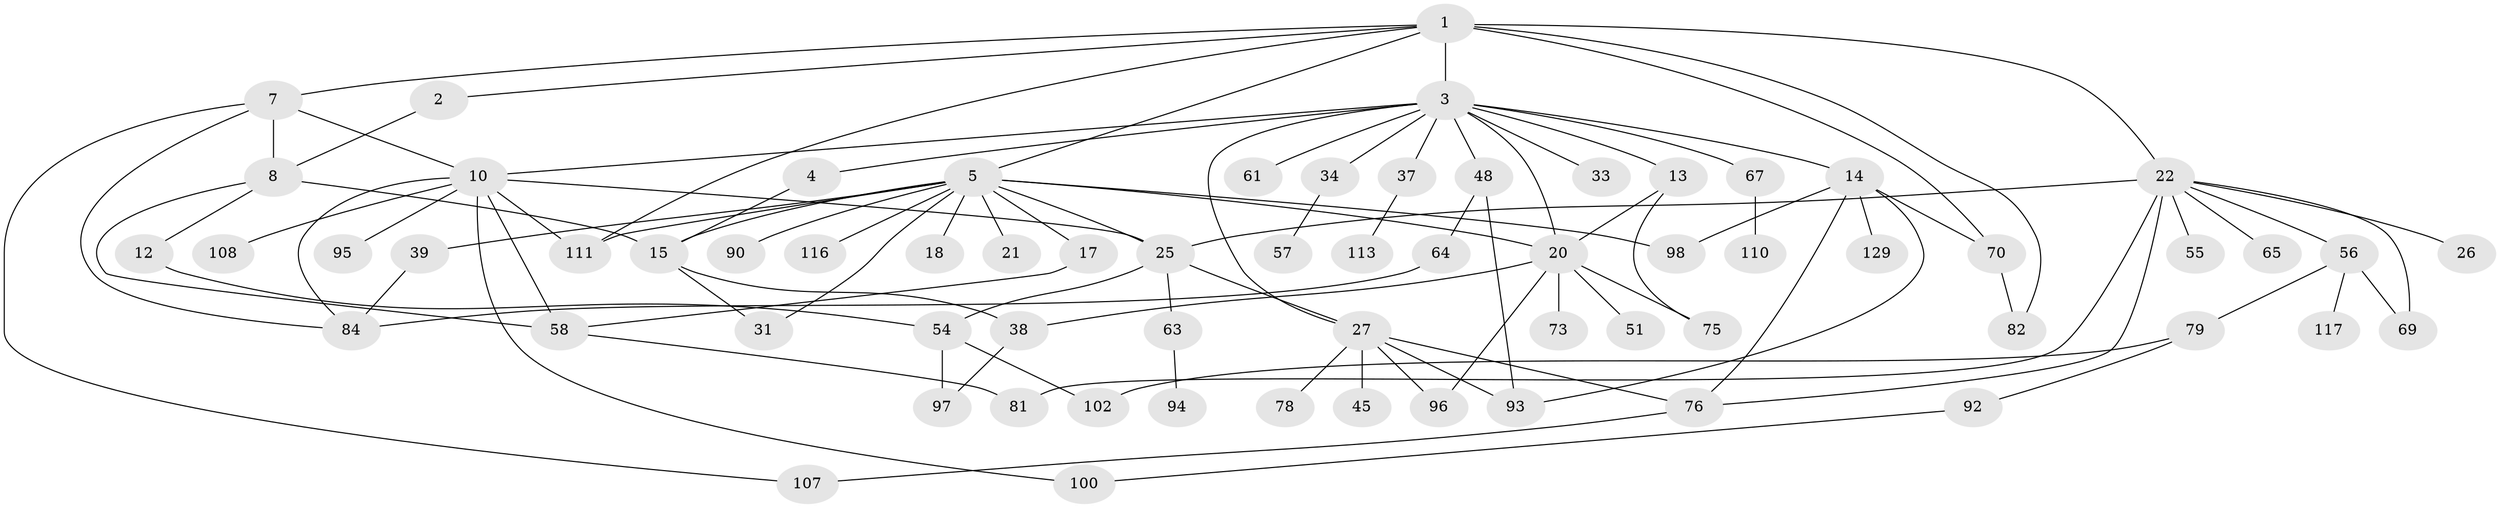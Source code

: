 // original degree distribution, {9: 0.007407407407407408, 2: 0.35555555555555557, 8: 0.014814814814814815, 3: 0.2074074074074074, 4: 0.07407407407407407, 5: 0.06666666666666667, 1: 0.2518518518518518, 6: 0.022222222222222223}
// Generated by graph-tools (version 1.1) at 2025/13/03/09/25 04:13:35]
// undirected, 67 vertices, 100 edges
graph export_dot {
graph [start="1"]
  node [color=gray90,style=filled];
  1;
  2;
  3 [super="+29+41+35+23"];
  4 [super="+53"];
  5 [super="+9+6"];
  7;
  8 [super="+91"];
  10 [super="+32+16"];
  12 [super="+118"];
  13;
  14 [super="+40+103"];
  15 [super="+19"];
  17 [super="+80"];
  18;
  20 [super="+68+42+60+43"];
  21;
  22 [super="+114+24"];
  25 [super="+47"];
  26;
  27 [super="+30+104"];
  31;
  33;
  34;
  37 [super="+101"];
  38 [super="+50+59+87"];
  39;
  45;
  48 [super="+52+71"];
  51 [super="+62"];
  54 [super="+135"];
  55;
  56 [super="+72"];
  57;
  58 [super="+77+83"];
  61;
  63;
  64 [super="+105+99"];
  65;
  67;
  69;
  70 [super="+109"];
  73;
  75;
  76 [super="+133+128"];
  78;
  79;
  81;
  82;
  84 [super="+106+85"];
  90;
  92;
  93;
  94;
  95;
  96;
  97;
  98;
  100 [super="+125"];
  102;
  107;
  108 [super="+127"];
  110 [super="+119"];
  111 [super="+115+134"];
  113;
  116;
  117;
  129;
  1 -- 2;
  1 -- 3;
  1 -- 5;
  1 -- 7;
  1 -- 22 [weight=2];
  1 -- 70;
  1 -- 82;
  1 -- 111;
  2 -- 8;
  3 -- 4;
  3 -- 13;
  3 -- 14;
  3 -- 33;
  3 -- 34;
  3 -- 67;
  3 -- 37;
  3 -- 61;
  3 -- 48;
  3 -- 10;
  3 -- 27;
  3 -- 20;
  4 -- 15;
  5 -- 15;
  5 -- 17;
  5 -- 20 [weight=2];
  5 -- 21;
  5 -- 39;
  5 -- 98;
  5 -- 116;
  5 -- 90;
  5 -- 18;
  5 -- 25;
  5 -- 111;
  5 -- 31;
  7 -- 8;
  7 -- 10;
  7 -- 107;
  7 -- 84;
  8 -- 12;
  8 -- 58;
  8 -- 15;
  10 -- 58;
  10 -- 100;
  10 -- 108;
  10 -- 111;
  10 -- 84;
  10 -- 95;
  10 -- 25;
  12 -- 54;
  13 -- 75;
  13 -- 20;
  14 -- 129;
  14 -- 98;
  14 -- 93;
  14 -- 76;
  14 -- 70;
  15 -- 38;
  15 -- 31;
  17 -- 58;
  20 -- 75;
  20 -- 96;
  20 -- 51;
  20 -- 38;
  20 -- 73;
  22 -- 81;
  22 -- 65;
  22 -- 69;
  22 -- 76;
  22 -- 55;
  22 -- 56;
  22 -- 25;
  22 -- 26;
  25 -- 54;
  25 -- 63;
  25 -- 27;
  27 -- 76;
  27 -- 93;
  27 -- 45;
  27 -- 78;
  27 -- 96;
  34 -- 57;
  37 -- 113;
  38 -- 97;
  39 -- 84;
  48 -- 64;
  48 -- 93;
  54 -- 97;
  54 -- 102;
  56 -- 79;
  56 -- 117;
  56 -- 69;
  58 -- 81;
  63 -- 94;
  64 -- 84;
  67 -- 110;
  70 -- 82;
  76 -- 107;
  79 -- 92;
  79 -- 102;
  92 -- 100;
}
